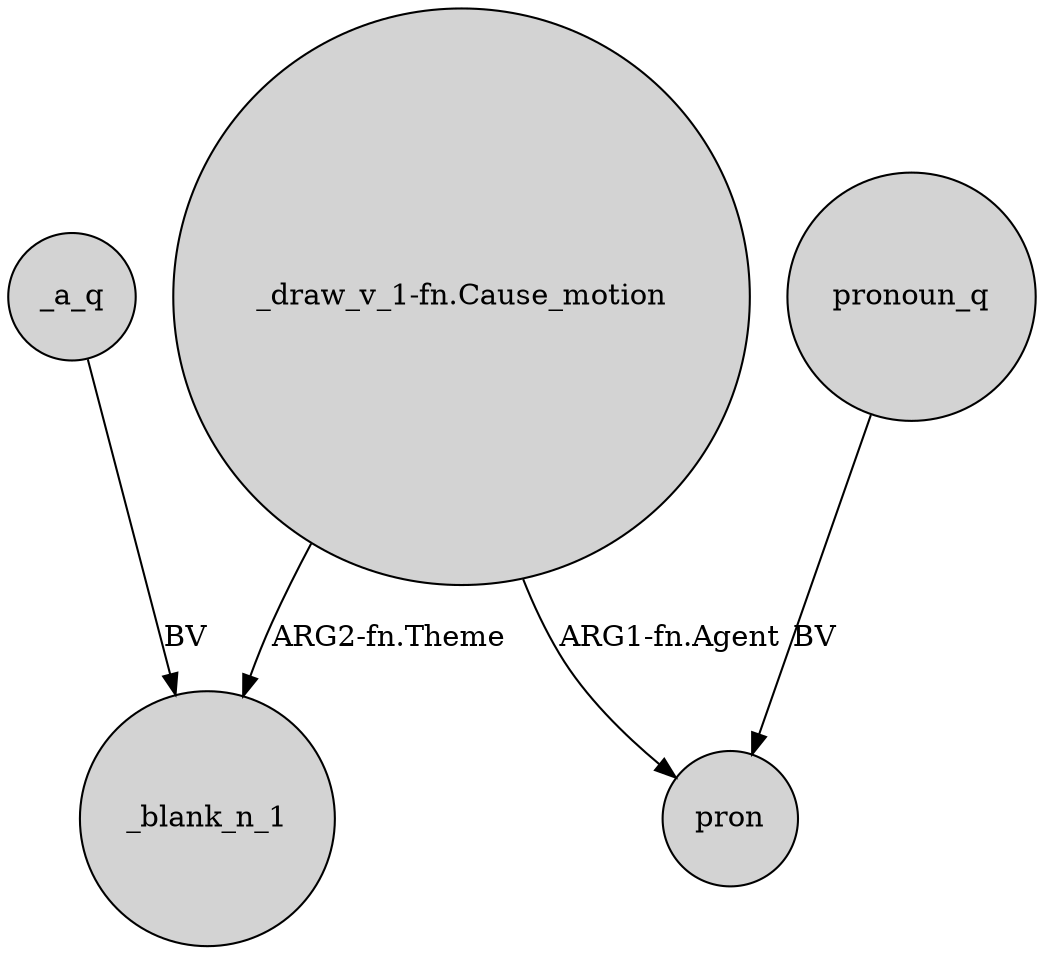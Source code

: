 digraph {
	node [shape=circle style=filled]
	"_draw_v_1-fn.Cause_motion" -> _blank_n_1 [label="ARG2-fn.Theme"]
	_a_q -> _blank_n_1 [label=BV]
	"_draw_v_1-fn.Cause_motion" -> pron [label="ARG1-fn.Agent"]
	pronoun_q -> pron [label=BV]
}

